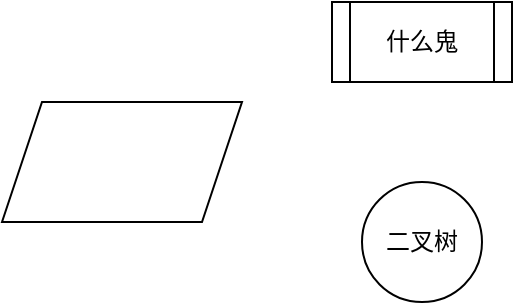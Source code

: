 <mxfile version="17.4.5" type="github">
  <diagram id="H2w61bHAPLmcusXaM4RN" name="Page-1">
    <mxGraphModel dx="716" dy="377" grid="1" gridSize="10" guides="1" tooltips="1" connect="1" arrows="1" fold="1" page="1" pageScale="1" pageWidth="827" pageHeight="1169" math="0" shadow="0">
      <root>
        <mxCell id="0" />
        <mxCell id="1" parent="0" />
        <mxCell id="LNiDj-Up5Uc93OdZaZMt-1" value="二叉树" style="ellipse;whiteSpace=wrap;html=1;aspect=fixed;" vertex="1" parent="1">
          <mxGeometry x="350" y="210" width="60" height="60" as="geometry" />
        </mxCell>
        <mxCell id="LNiDj-Up5Uc93OdZaZMt-2" value="什么鬼" style="shape=process;whiteSpace=wrap;html=1;backgroundOutline=1;" vertex="1" parent="1">
          <mxGeometry x="335" y="120" width="90" height="40" as="geometry" />
        </mxCell>
        <mxCell id="LNiDj-Up5Uc93OdZaZMt-3" value="" style="shape=parallelogram;perimeter=parallelogramPerimeter;whiteSpace=wrap;html=1;fixedSize=1;" vertex="1" parent="1">
          <mxGeometry x="170" y="170" width="120" height="60" as="geometry" />
        </mxCell>
      </root>
    </mxGraphModel>
  </diagram>
</mxfile>
